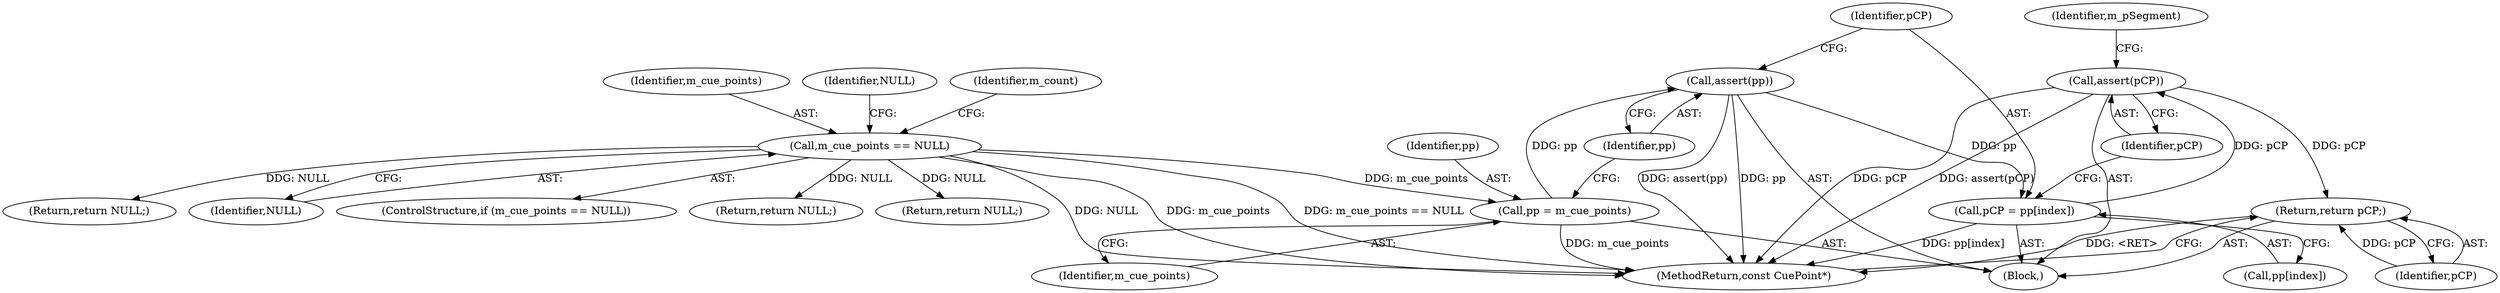 digraph "1_Android_04839626ed859623901ebd3a5fd483982186b59d_101@API" {
"1000145" [label="(Call,assert(pCP))"];
"1000140" [label="(Call,pCP = pp[index])"];
"1000138" [label="(Call,assert(pp))"];
"1000135" [label="(Call,pp = m_cue_points)"];
"1000105" [label="(Call,m_cue_points == NULL)"];
"1000155" [label="(Return,return pCP;)"];
"1000135" [label="(Call,pp = m_cue_points)"];
"1000157" [label="(MethodReturn,const CuePoint*)"];
"1000138" [label="(Call,assert(pp))"];
"1000104" [label="(ControlStructure,if (m_cue_points == NULL))"];
"1000103" [label="(Block,)"];
"1000156" [label="(Identifier,pCP)"];
"1000146" [label="(Identifier,pCP)"];
"1000142" [label="(Call,pp[index])"];
"1000127" [label="(Return,return NULL;)"];
"1000155" [label="(Return,return pCP;)"];
"1000108" [label="(Return,return NULL;)"];
"1000136" [label="(Identifier,pp)"];
"1000107" [label="(Identifier,NULL)"];
"1000109" [label="(Identifier,NULL)"];
"1000140" [label="(Call,pCP = pp[index])"];
"1000149" [label="(Identifier,m_pSegment)"];
"1000141" [label="(Identifier,pCP)"];
"1000112" [label="(Identifier,m_count)"];
"1000114" [label="(Return,return NULL;)"];
"1000145" [label="(Call,assert(pCP))"];
"1000105" [label="(Call,m_cue_points == NULL)"];
"1000139" [label="(Identifier,pp)"];
"1000106" [label="(Identifier,m_cue_points)"];
"1000137" [label="(Identifier,m_cue_points)"];
"1000145" -> "1000103"  [label="AST: "];
"1000145" -> "1000146"  [label="CFG: "];
"1000146" -> "1000145"  [label="AST: "];
"1000149" -> "1000145"  [label="CFG: "];
"1000145" -> "1000157"  [label="DDG: pCP"];
"1000145" -> "1000157"  [label="DDG: assert(pCP)"];
"1000140" -> "1000145"  [label="DDG: pCP"];
"1000145" -> "1000155"  [label="DDG: pCP"];
"1000140" -> "1000103"  [label="AST: "];
"1000140" -> "1000142"  [label="CFG: "];
"1000141" -> "1000140"  [label="AST: "];
"1000142" -> "1000140"  [label="AST: "];
"1000146" -> "1000140"  [label="CFG: "];
"1000140" -> "1000157"  [label="DDG: pp[index]"];
"1000138" -> "1000140"  [label="DDG: pp"];
"1000138" -> "1000103"  [label="AST: "];
"1000138" -> "1000139"  [label="CFG: "];
"1000139" -> "1000138"  [label="AST: "];
"1000141" -> "1000138"  [label="CFG: "];
"1000138" -> "1000157"  [label="DDG: assert(pp)"];
"1000138" -> "1000157"  [label="DDG: pp"];
"1000135" -> "1000138"  [label="DDG: pp"];
"1000135" -> "1000103"  [label="AST: "];
"1000135" -> "1000137"  [label="CFG: "];
"1000136" -> "1000135"  [label="AST: "];
"1000137" -> "1000135"  [label="AST: "];
"1000139" -> "1000135"  [label="CFG: "];
"1000135" -> "1000157"  [label="DDG: m_cue_points"];
"1000105" -> "1000135"  [label="DDG: m_cue_points"];
"1000105" -> "1000104"  [label="AST: "];
"1000105" -> "1000107"  [label="CFG: "];
"1000106" -> "1000105"  [label="AST: "];
"1000107" -> "1000105"  [label="AST: "];
"1000109" -> "1000105"  [label="CFG: "];
"1000112" -> "1000105"  [label="CFG: "];
"1000105" -> "1000157"  [label="DDG: m_cue_points == NULL"];
"1000105" -> "1000157"  [label="DDG: NULL"];
"1000105" -> "1000157"  [label="DDG: m_cue_points"];
"1000105" -> "1000108"  [label="DDG: NULL"];
"1000105" -> "1000114"  [label="DDG: NULL"];
"1000105" -> "1000127"  [label="DDG: NULL"];
"1000155" -> "1000103"  [label="AST: "];
"1000155" -> "1000156"  [label="CFG: "];
"1000156" -> "1000155"  [label="AST: "];
"1000157" -> "1000155"  [label="CFG: "];
"1000155" -> "1000157"  [label="DDG: <RET>"];
"1000156" -> "1000155"  [label="DDG: pCP"];
}

